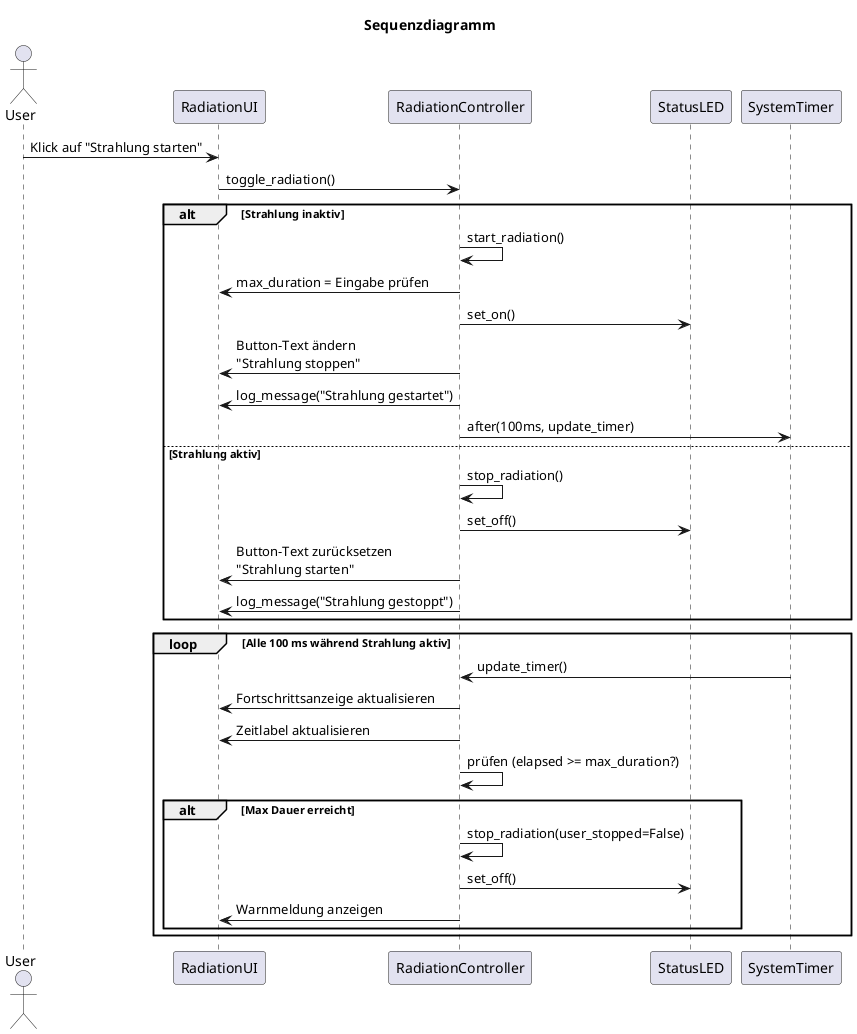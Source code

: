 @startuml
title Sequenzdiagramm

actor User
participant "RadiationUI" as UI
participant "RadiationController" as Ctrl
participant "StatusLED" as LED
participant "SystemTimer" as Timer

User -> UI : Klick auf "Strahlung starten"
UI -> Ctrl : toggle_radiation()

alt Strahlung inaktiv
    Ctrl -> Ctrl : start_radiation()
    Ctrl -> UI : max_duration = Eingabe prüfen
    Ctrl -> LED : set_on()
    Ctrl -> UI : Button-Text ändern\n"Strahlung stoppen"
    Ctrl -> UI : log_message("Strahlung gestartet")
    Ctrl -> Timer : after(100ms, update_timer)
else Strahlung aktiv
    Ctrl -> Ctrl : stop_radiation()
    Ctrl -> LED : set_off()
    Ctrl -> UI : Button-Text zurücksetzen\n"Strahlung starten"
    Ctrl -> UI : log_message("Strahlung gestoppt")
end

loop Alle 100 ms während Strahlung aktiv
    Timer -> Ctrl : update_timer()
    Ctrl -> UI : Fortschrittsanzeige aktualisieren
    Ctrl -> UI : Zeitlabel aktualisieren
    Ctrl -> Ctrl : prüfen (elapsed >= max_duration?)
    alt Max Dauer erreicht
        Ctrl -> Ctrl : stop_radiation(user_stopped=False)
        Ctrl -> LED : set_off()
        Ctrl -> UI : Warnmeldung anzeigen
    end
end

@enduml
